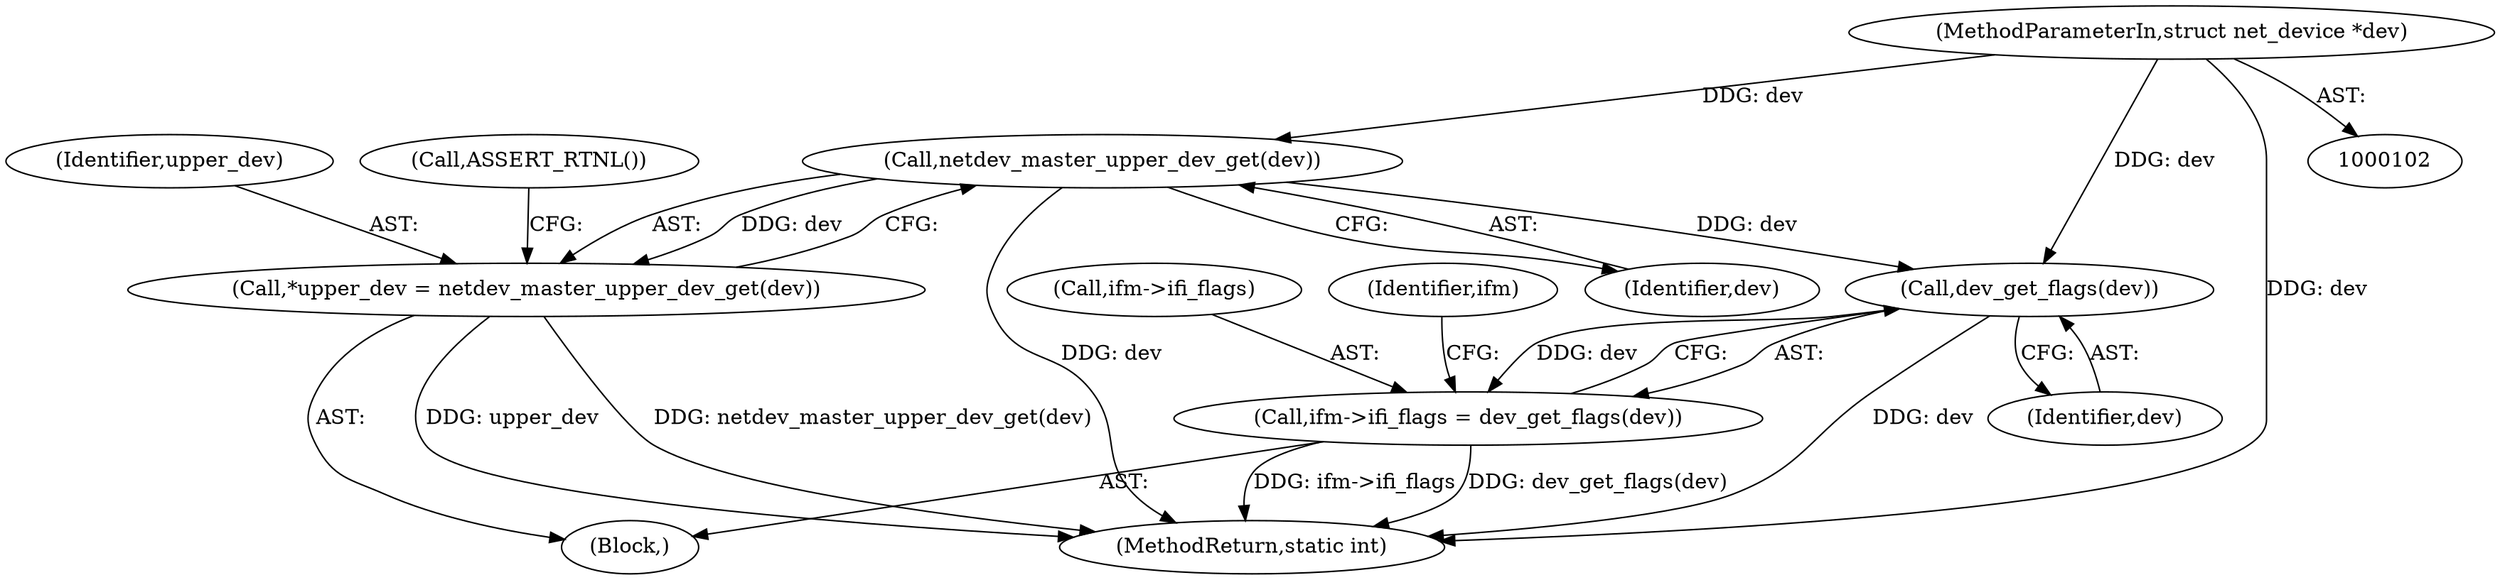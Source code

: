 digraph "0_linux_84d73cd3fb142bf1298a8c13fd4ca50fd2432372@pointer" {
"1000104" [label="(MethodParameterIn,struct net_device *dev)"];
"1000122" [label="(Call,netdev_master_upper_dev_get(dev))"];
"1000120" [label="(Call,*upper_dev = netdev_master_upper_dev_get(dev))"];
"1000175" [label="(Call,dev_get_flags(dev))"];
"1000171" [label="(Call,ifm->ifi_flags = dev_get_flags(dev))"];
"1000176" [label="(Identifier,dev)"];
"1000120" [label="(Call,*upper_dev = netdev_master_upper_dev_get(dev))"];
"1000121" [label="(Identifier,upper_dev)"];
"1000111" [label="(Block,)"];
"1000122" [label="(Call,netdev_master_upper_dev_get(dev))"];
"1000171" [label="(Call,ifm->ifi_flags = dev_get_flags(dev))"];
"1000546" [label="(MethodReturn,static int)"];
"1000124" [label="(Call,ASSERT_RTNL())"];
"1000175" [label="(Call,dev_get_flags(dev))"];
"1000172" [label="(Call,ifm->ifi_flags)"];
"1000104" [label="(MethodParameterIn,struct net_device *dev)"];
"1000179" [label="(Identifier,ifm)"];
"1000123" [label="(Identifier,dev)"];
"1000104" -> "1000102"  [label="AST: "];
"1000104" -> "1000546"  [label="DDG: dev"];
"1000104" -> "1000122"  [label="DDG: dev"];
"1000104" -> "1000175"  [label="DDG: dev"];
"1000122" -> "1000120"  [label="AST: "];
"1000122" -> "1000123"  [label="CFG: "];
"1000123" -> "1000122"  [label="AST: "];
"1000120" -> "1000122"  [label="CFG: "];
"1000122" -> "1000546"  [label="DDG: dev"];
"1000122" -> "1000120"  [label="DDG: dev"];
"1000122" -> "1000175"  [label="DDG: dev"];
"1000120" -> "1000111"  [label="AST: "];
"1000121" -> "1000120"  [label="AST: "];
"1000124" -> "1000120"  [label="CFG: "];
"1000120" -> "1000546"  [label="DDG: upper_dev"];
"1000120" -> "1000546"  [label="DDG: netdev_master_upper_dev_get(dev)"];
"1000175" -> "1000171"  [label="AST: "];
"1000175" -> "1000176"  [label="CFG: "];
"1000176" -> "1000175"  [label="AST: "];
"1000171" -> "1000175"  [label="CFG: "];
"1000175" -> "1000546"  [label="DDG: dev"];
"1000175" -> "1000171"  [label="DDG: dev"];
"1000171" -> "1000111"  [label="AST: "];
"1000172" -> "1000171"  [label="AST: "];
"1000179" -> "1000171"  [label="CFG: "];
"1000171" -> "1000546"  [label="DDG: ifm->ifi_flags"];
"1000171" -> "1000546"  [label="DDG: dev_get_flags(dev)"];
}
